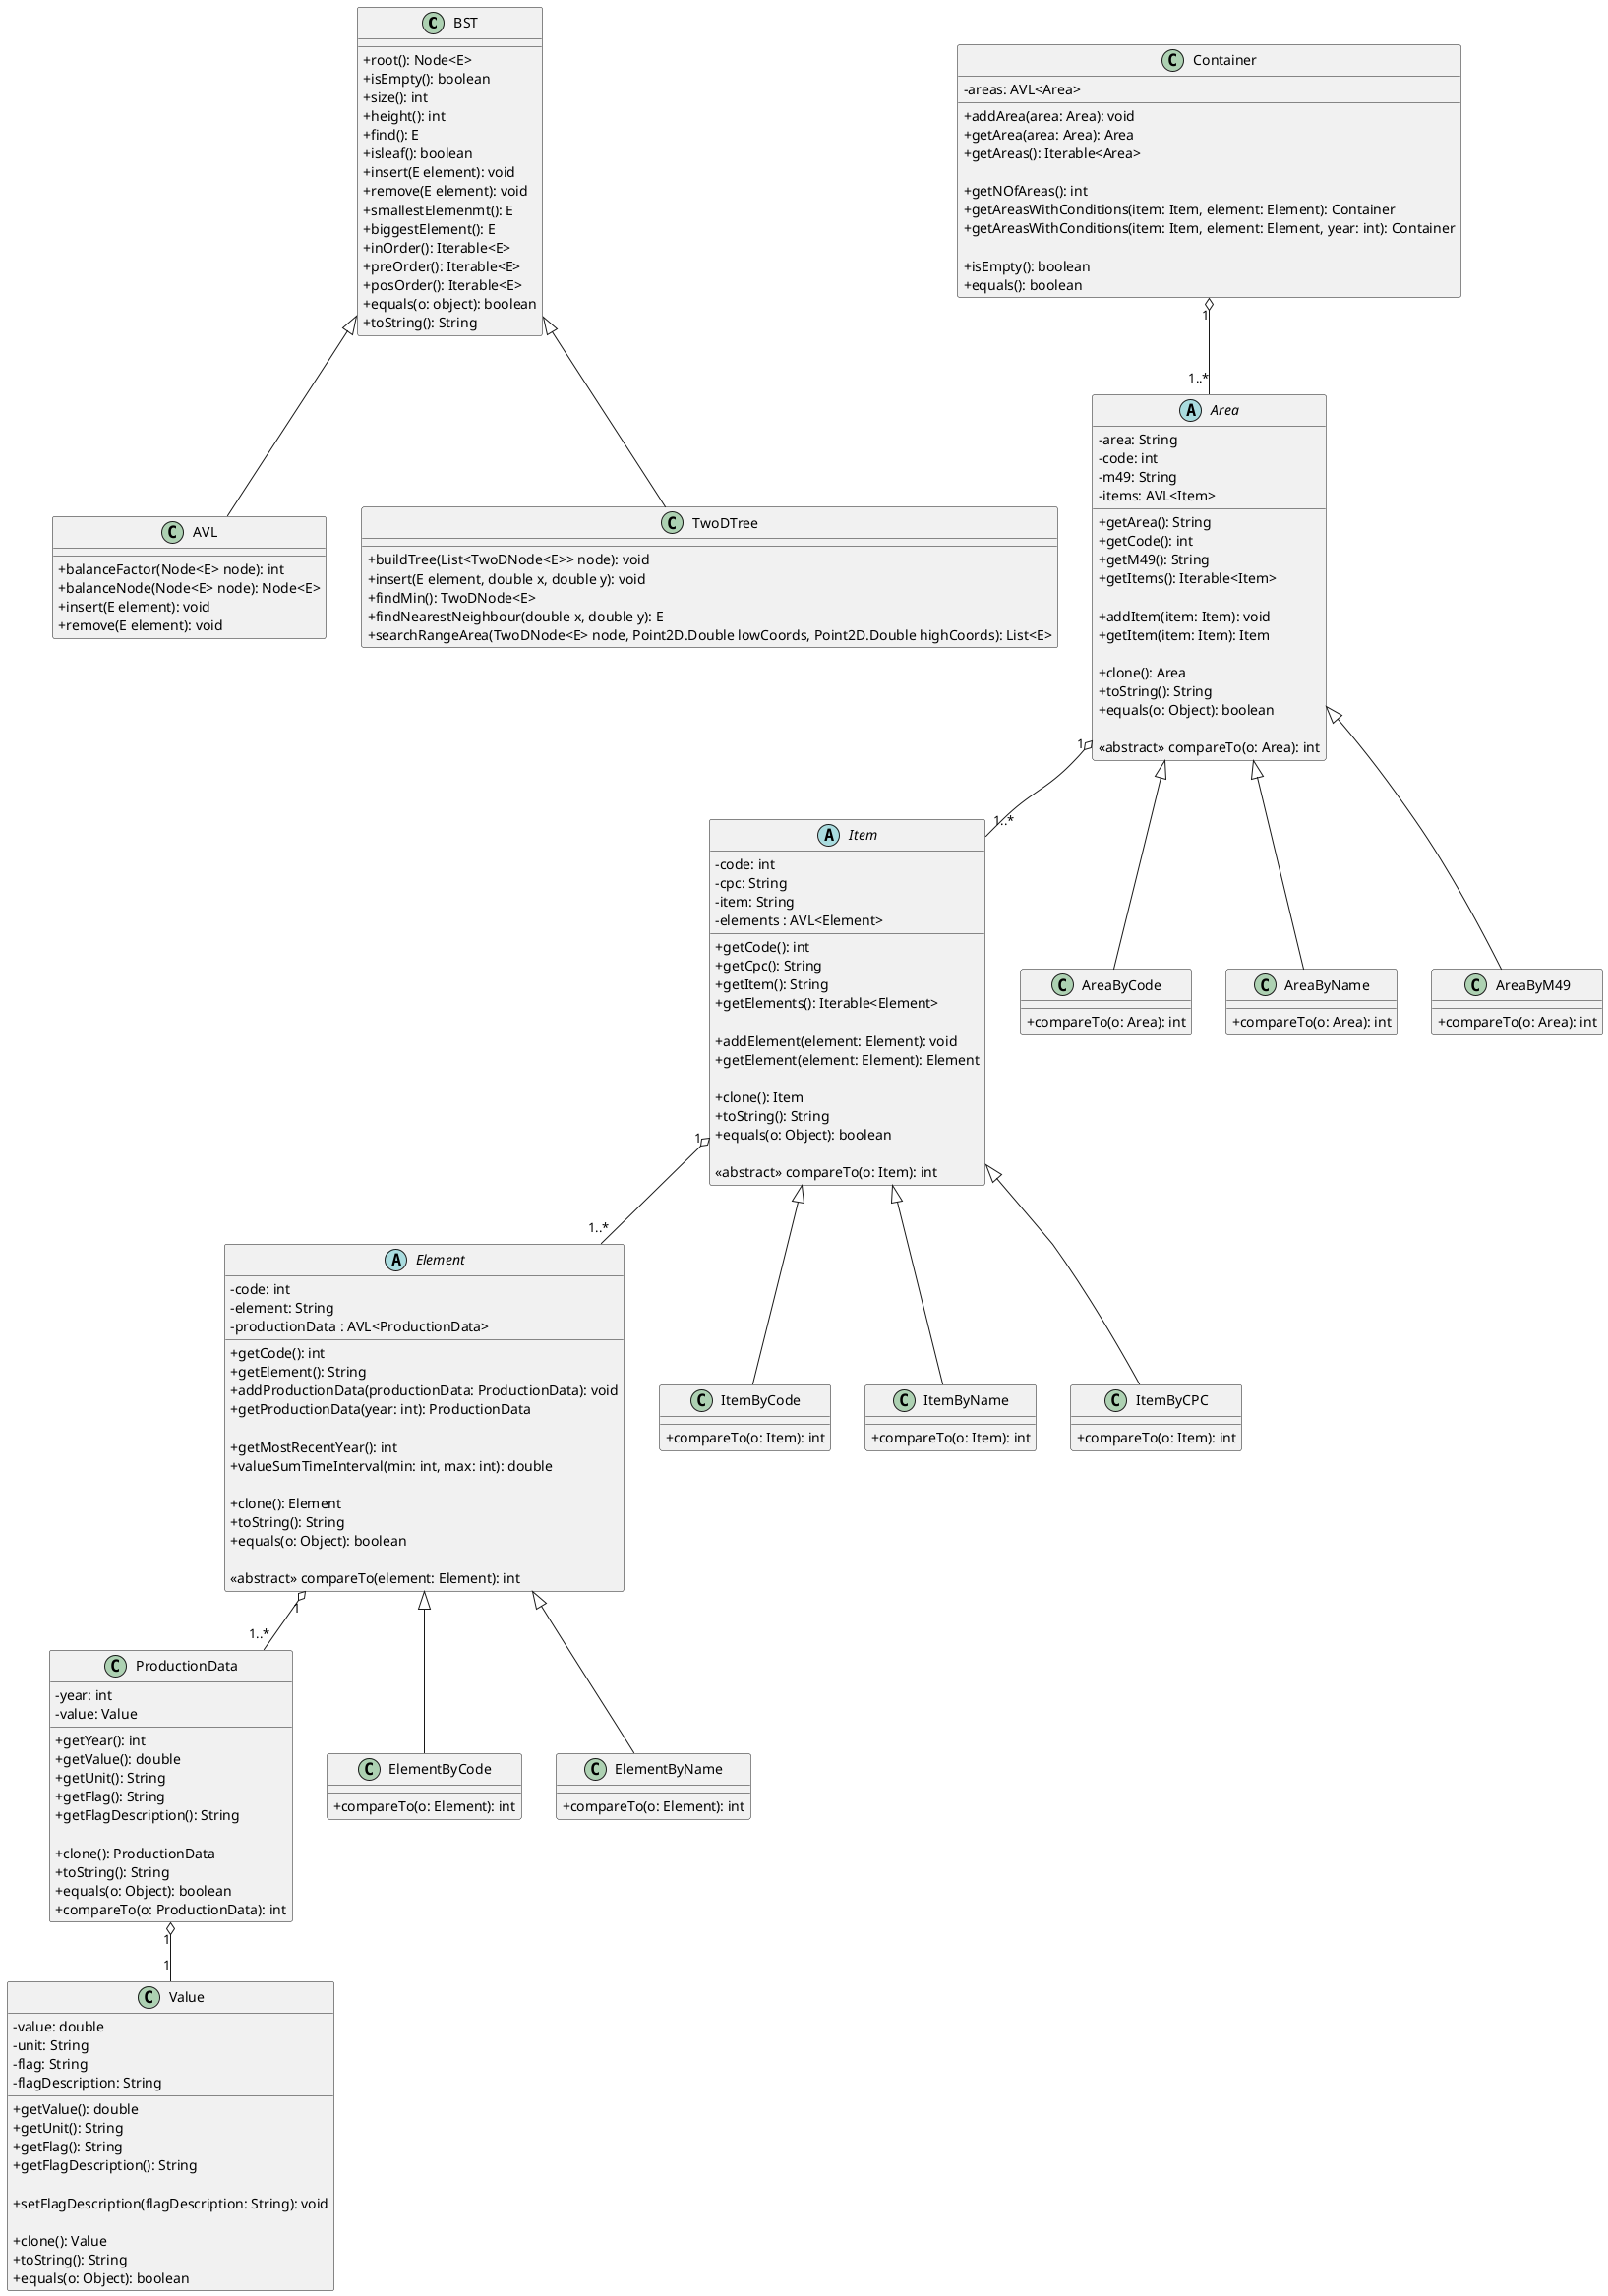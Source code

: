 @startuml CD
skinparam classAttributeIconSize 0

class BST {
  +root(): Node<E>
  +isEmpty(): boolean
  +size(): int
  +height(): int
  +find(): E
  +isleaf(): boolean
  +insert(E element): void
  +remove(E element): void
  +smallestElemenmt(): E
  +biggestElement(): E
  +inOrder(): Iterable<E>
  +preOrder(): Iterable<E>
  +posOrder(): Iterable<E>
  +equals(o: object): boolean
  +toString(): String
}

class AVL {
  +balanceFactor(Node<E> node): int
  +balanceNode(Node<E> node): Node<E>
  +insert(E element): void
  +remove(E element): void

}

class TwoDTree {
  +buildTree(List<TwoDNode<E>> node): void
  +insert(E element, double x, double y): void
  +findMin(): TwoDNode<E>
  +findNearestNeighbour(double x, double y): E
  +searchRangeArea(TwoDNode<E> node, Point2D.Double lowCoords, Point2D.Double highCoords): List<E>


}

abstract Area {
  - area: String
  - code: int
  - m49: String
  - items: AVL<Item>

  + getArea(): String
  + getCode(): int
  + getM49(): String
  + getItems(): Iterable<Item>

  + addItem(item: Item): void
  + getItem(item: Item): Item

  + clone(): Area
  + toString(): String
  + equals(o: Object): boolean

  <<abstract>> compareTo(o: Area): int
}

abstract Item {
  - code: int
  - cpc: String
  - item: String
  - elements : AVL<Element>

  + getCode(): int
  + getCpc(): String
  + getItem(): String
  + getElements(): Iterable<Element>

  + addElement(element: Element): void
  + getElement(element: Element): Element

  + clone(): Item
  + toString(): String
  + equals(o: Object): boolean

  <<abstract>> compareTo(o: Item): int
}

abstract Element {
  - code: int
  - element: String
  - productionData : AVL<ProductionData>

  + getCode(): int
  + getElement(): String
  + addProductionData(productionData: ProductionData): void
  + getProductionData(year: int): ProductionData

  + getMostRecentYear(): int
  + valueSumTimeInterval(min: int, max: int): double

  + clone(): Element
  + toString(): String
  + equals(o: Object): boolean

  <<abstract>> compareTo(element: Element): int
}

class ProductionData {
  - year: int
  - value: Value

  + getYear(): int
  + getValue(): double
  + getUnit(): String
  + getFlag(): String
  + getFlagDescription(): String

  + clone(): ProductionData
  + toString(): String
  + equals(o: Object): boolean
  + compareTo(o: ProductionData): int
}

class Value {
  - value: double
  - unit: String
  - flag: String
  - flagDescription: String

  + getValue(): double
  + getUnit(): String
  + getFlag(): String
  + getFlagDescription(): String

  + setFlagDescription(flagDescription: String): void

  + clone(): Value
  + toString(): String
  + equals(o: Object): boolean
}

class Container {
  - areas: AVL<Area>

  + addArea(area: Area): void
  + getArea(area: Area): Area
  + getAreas(): Iterable<Area>

  + getNOfAreas(): int
  + getAreasWithConditions(item: Item, element: Element): Container
  + getAreasWithConditions(item: Item, element: Element, year: int): Container

  + isEmpty(): boolean
  + equals(): boolean
}

Container "1" o-- "1..*" Area
Area "1" o-- "1..*" Item
Item "1" o-- "1..*" Element
Element "1" o-- "1..*" ProductionData
ProductionData "1" o-- "1" Value

class AreaByCode {
  + compareTo(o: Area): int

}
class AreaByName {
  + compareTo(o: Area): int
}
class AreaByM49 {
  + compareTo(o: Area): int
}

class ItemByCode {
  + compareTo(o: Item): int
}
class ItemByName {
  + compareTo(o: Item): int
}
class ItemByCPC {
  + compareTo(o: Item): int
}

class ElementByCode {
  + compareTo(o: Element): int
}
class ElementByName {
  + compareTo(o: Element): int
}

Area <|-- AreaByCode
Area <|-- AreaByName
Area <|-- AreaByM49

Item <|-- ItemByCode
Item <|-- ItemByName
Item <|-- ItemByCPC

Element <|-- ElementByCode
Element <|-- ElementByName

BST <|-- AVL
BST <|-- TwoDTree

@enduml
